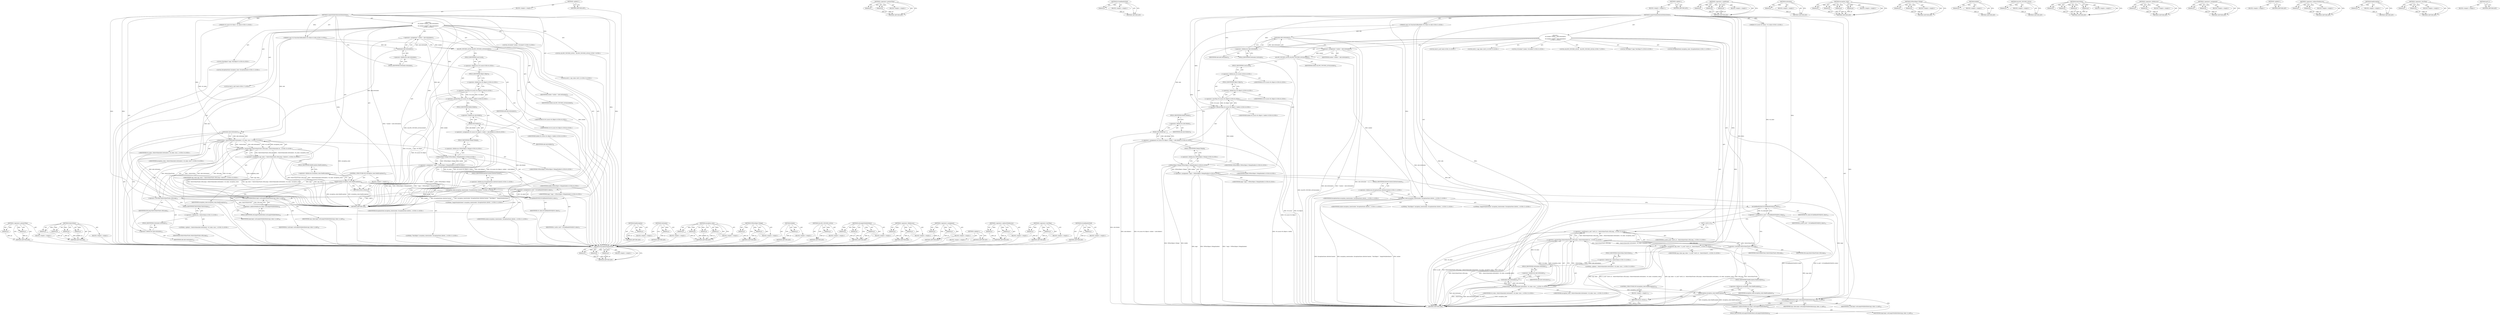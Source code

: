 digraph "int32_t" {
vulnerable_140 [label=<(METHOD,&lt;operator&gt;.greaterThan)>];
vulnerable_141 [label=<(PARAM,p1)>];
vulnerable_142 [label=<(PARAM,p2)>];
vulnerable_143 [label=<(BLOCK,&lt;empty&gt;,&lt;empty&gt;)>];
vulnerable_144 [label=<(METHOD_RETURN,ANY)>];
vulnerable_166 [label=<(METHOD,NativeValue)>];
vulnerable_167 [label=<(PARAM,p1)>];
vulnerable_168 [label=<(PARAM,p2)>];
vulnerable_169 [label=<(PARAM,p3)>];
vulnerable_170 [label=<(PARAM,p4)>];
vulnerable_171 [label=<(BLOCK,&lt;empty&gt;,&lt;empty&gt;)>];
vulnerable_172 [label=<(METHOD_RETURN,ANY)>];
vulnerable_6 [label=<(METHOD,&lt;global&gt;)<SUB>1</SUB>>];
vulnerable_7 [label=<(BLOCK,&lt;empty&gt;,&lt;empty&gt;)<SUB>1</SUB>>];
vulnerable_8 [label=<(METHOD,LongOrNullAttributeAttributeSetter)<SUB>1</SUB>>];
vulnerable_9 [label="<(PARAM,v8::Local&lt;v8::Value&gt; v8_value)<SUB>2</SUB>>"];
vulnerable_10 [label="<(PARAM,const v8::FunctionCallbackInfo&lt;v8::Value&gt;&amp; info)<SUB>2</SUB>>"];
vulnerable_11 [label="<(BLOCK,{
  v8::Isolate* isolate = info.GetIsolate();
 ...,{
  v8::Isolate* isolate = info.GetIsolate();
 ...)<SUB>2</SUB>>"];
vulnerable_12 [label="<(LOCAL,v8.Isolate* isolate: v8.Isolate*)<SUB>3</SUB>>"];
vulnerable_13 [label=<(&lt;operator&gt;.assignment,* isolate = info.GetIsolate())<SUB>3</SUB>>];
vulnerable_14 [label=<(IDENTIFIER,isolate,* isolate = info.GetIsolate())<SUB>3</SUB>>];
vulnerable_15 [label=<(GetIsolate,info.GetIsolate())<SUB>3</SUB>>];
vulnerable_16 [label=<(&lt;operator&gt;.fieldAccess,info.GetIsolate)<SUB>3</SUB>>];
vulnerable_17 [label=<(IDENTIFIER,info,info.GetIsolate())<SUB>3</SUB>>];
vulnerable_18 [label=<(FIELD_IDENTIFIER,GetIsolate,GetIsolate)<SUB>3</SUB>>];
vulnerable_19 [label=<(ALLOW_UNUSED_LOCAL,ALLOW_UNUSED_LOCAL(isolate))<SUB>4</SUB>>];
vulnerable_20 [label=<(IDENTIFIER,isolate,ALLOW_UNUSED_LOCAL(isolate))<SUB>4</SUB>>];
vulnerable_21 [label="<(&lt;operator&gt;.assignment,v8::Local&lt;v8::Object&gt; holder = info.Holder())<SUB>6</SUB>>"];
vulnerable_22 [label="<(&lt;operator&gt;.greaterThan,v8::Local&lt;v8::Object&gt; holder)<SUB>6</SUB>>"];
vulnerable_23 [label="<(&lt;operator&gt;.lessThan,v8::Local&lt;v8::Object)<SUB>6</SUB>>"];
vulnerable_24 [label="<(&lt;operator&gt;.fieldAccess,v8::Local)<SUB>6</SUB>>"];
vulnerable_25 [label="<(IDENTIFIER,v8,v8::Local&lt;v8::Object)<SUB>6</SUB>>"];
vulnerable_26 [label=<(FIELD_IDENTIFIER,Local,Local)<SUB>6</SUB>>];
vulnerable_27 [label="<(&lt;operator&gt;.fieldAccess,v8::Object)<SUB>6</SUB>>"];
vulnerable_28 [label="<(IDENTIFIER,v8,v8::Local&lt;v8::Object)<SUB>6</SUB>>"];
vulnerable_29 [label=<(FIELD_IDENTIFIER,Object,Object)<SUB>6</SUB>>];
vulnerable_30 [label="<(IDENTIFIER,holder,v8::Local&lt;v8::Object&gt; holder)<SUB>6</SUB>>"];
vulnerable_31 [label=<(Holder,info.Holder())<SUB>6</SUB>>];
vulnerable_32 [label=<(&lt;operator&gt;.fieldAccess,info.Holder)<SUB>6</SUB>>];
vulnerable_33 [label=<(IDENTIFIER,info,info.Holder())<SUB>6</SUB>>];
vulnerable_34 [label=<(FIELD_IDENTIFIER,Holder,Holder)<SUB>6</SUB>>];
vulnerable_35 [label="<(LOCAL,ALLOW_UNUSED_LOCAL : ALLOW_UNUSED_LOCAL)<SUB>7</SUB>>"];
vulnerable_36 [label="<(LOCAL,TestObject* impl: TestObject*)<SUB>9</SUB>>"];
vulnerable_37 [label="<(&lt;operator&gt;.assignment,* impl = V8TestObject::ToImpl(holder))<SUB>9</SUB>>"];
vulnerable_38 [label="<(IDENTIFIER,impl,* impl = V8TestObject::ToImpl(holder))<SUB>9</SUB>>"];
vulnerable_39 [label="<(V8TestObject.ToImpl,V8TestObject::ToImpl(holder))<SUB>9</SUB>>"];
vulnerable_40 [label="<(&lt;operator&gt;.fieldAccess,V8TestObject::ToImpl)<SUB>9</SUB>>"];
vulnerable_41 [label="<(IDENTIFIER,V8TestObject,V8TestObject::ToImpl(holder))<SUB>9</SUB>>"];
vulnerable_42 [label=<(FIELD_IDENTIFIER,ToImpl,ToImpl)<SUB>9</SUB>>];
vulnerable_43 [label="<(IDENTIFIER,holder,V8TestObject::ToImpl(holder))<SUB>9</SUB>>"];
vulnerable_44 [label="<(LOCAL,ExceptionState exception_state: ExceptionState)<SUB>11</SUB>>"];
vulnerable_45 [label="<(exception_state,exception_state(isolate, ExceptionState::kSette...)<SUB>11</SUB>>"];
vulnerable_46 [label="<(IDENTIFIER,isolate,exception_state(isolate, ExceptionState::kSette...)<SUB>11</SUB>>"];
vulnerable_47 [label="<(&lt;operator&gt;.fieldAccess,ExceptionState::kSetterContext)<SUB>11</SUB>>"];
vulnerable_48 [label="<(IDENTIFIER,ExceptionState,exception_state(isolate, ExceptionState::kSette...)<SUB>11</SUB>>"];
vulnerable_49 [label=<(FIELD_IDENTIFIER,kSetterContext,kSetterContext)<SUB>11</SUB>>];
vulnerable_50 [label="<(LITERAL,&quot;TestObject&quot;,exception_state(isolate, ExceptionState::kSette...)<SUB>11</SUB>>"];
vulnerable_51 [label="<(LITERAL,&quot;longOrNullAttribute&quot;,exception_state(isolate, ExceptionState::kSette...)<SUB>11</SUB>>"];
vulnerable_52 [label="<(LOCAL,int32_t cpp_value: int32_t)<SUB>13</SUB>>"];
vulnerable_53 [label="<(&lt;operator&gt;.assignment,cpp_value = NativeValueTraits&lt;IDLLong&gt;::NativeV...)<SUB>13</SUB>>"];
vulnerable_54 [label="<(IDENTIFIER,cpp_value,cpp_value = NativeValueTraits&lt;IDLLong&gt;::NativeV...)<SUB>13</SUB>>"];
vulnerable_55 [label="<(&lt;operator&gt;.greaterThan,NativeValueTraits&lt;IDLLong&gt;::NativeValue(info.Ge...)<SUB>13</SUB>>"];
vulnerable_56 [label=<(&lt;operator&gt;.lessThan,NativeValueTraits&lt;IDLLong)<SUB>13</SUB>>];
vulnerable_57 [label=<(IDENTIFIER,NativeValueTraits,NativeValueTraits&lt;IDLLong)<SUB>13</SUB>>];
vulnerable_58 [label=<(IDENTIFIER,IDLLong,NativeValueTraits&lt;IDLLong)<SUB>13</SUB>>];
vulnerable_59 [label="<(NativeValue,::NativeValue(info.GetIsolate(), v8_value, exce...)<SUB>13</SUB>>"];
vulnerable_60 [label="<(&lt;operator&gt;.fieldAccess,::NativeValue)<SUB>13</SUB>>"];
vulnerable_61 [label="<(LITERAL,&lt;global&gt;,::NativeValue(info.GetIsolate(), v8_value, exce...)<SUB>13</SUB>>"];
vulnerable_62 [label=<(FIELD_IDENTIFIER,NativeValue,NativeValue)<SUB>13</SUB>>];
vulnerable_63 [label=<(GetIsolate,info.GetIsolate())<SUB>13</SUB>>];
vulnerable_64 [label=<(&lt;operator&gt;.fieldAccess,info.GetIsolate)<SUB>13</SUB>>];
vulnerable_65 [label=<(IDENTIFIER,info,info.GetIsolate())<SUB>13</SUB>>];
vulnerable_66 [label=<(FIELD_IDENTIFIER,GetIsolate,GetIsolate)<SUB>13</SUB>>];
vulnerable_67 [label="<(IDENTIFIER,v8_value,::NativeValue(info.GetIsolate(), v8_value, exce...)<SUB>13</SUB>>"];
vulnerable_68 [label="<(IDENTIFIER,exception_state,::NativeValue(info.GetIsolate(), v8_value, exce...)<SUB>13</SUB>>"];
vulnerable_69 [label=<(CONTROL_STRUCTURE,IF,if (exception_state.HadException()))<SUB>14</SUB>>];
vulnerable_70 [label=<(HadException,exception_state.HadException())<SUB>14</SUB>>];
vulnerable_71 [label=<(&lt;operator&gt;.fieldAccess,exception_state.HadException)<SUB>14</SUB>>];
vulnerable_72 [label=<(IDENTIFIER,exception_state,exception_state.HadException())<SUB>14</SUB>>];
vulnerable_73 [label=<(FIELD_IDENTIFIER,HadException,HadException)<SUB>14</SUB>>];
vulnerable_74 [label=<(BLOCK,&lt;empty&gt;,&lt;empty&gt;)<SUB>15</SUB>>];
vulnerable_75 [label=<(RETURN,return;,return;)<SUB>15</SUB>>];
vulnerable_76 [label="<(LOCAL,bool is_null: bool)<SUB>17</SUB>>"];
vulnerable_77 [label=<(&lt;operator&gt;.assignment,is_null = IsUndefinedOrNull(v8_value))<SUB>17</SUB>>];
vulnerable_78 [label=<(IDENTIFIER,is_null,is_null = IsUndefinedOrNull(v8_value))<SUB>17</SUB>>];
vulnerable_79 [label=<(IsUndefinedOrNull,IsUndefinedOrNull(v8_value))<SUB>17</SUB>>];
vulnerable_80 [label=<(IDENTIFIER,v8_value,IsUndefinedOrNull(v8_value))<SUB>17</SUB>>];
vulnerable_81 [label=<(setLongOrNullAttribute,impl-&gt;setLongOrNullAttribute(cpp_value, is_null))<SUB>18</SUB>>];
vulnerable_82 [label=<(&lt;operator&gt;.indirectFieldAccess,impl-&gt;setLongOrNullAttribute)<SUB>18</SUB>>];
vulnerable_83 [label=<(IDENTIFIER,impl,impl-&gt;setLongOrNullAttribute(cpp_value, is_null))<SUB>18</SUB>>];
vulnerable_84 [label=<(FIELD_IDENTIFIER,setLongOrNullAttribute,setLongOrNullAttribute)<SUB>18</SUB>>];
vulnerable_85 [label=<(IDENTIFIER,cpp_value,impl-&gt;setLongOrNullAttribute(cpp_value, is_null))<SUB>18</SUB>>];
vulnerable_86 [label=<(IDENTIFIER,is_null,impl-&gt;setLongOrNullAttribute(cpp_value, is_null))<SUB>18</SUB>>];
vulnerable_87 [label=<(METHOD_RETURN,void)<SUB>1</SUB>>];
vulnerable_89 [label=<(METHOD_RETURN,ANY)<SUB>1</SUB>>];
vulnerable_173 [label=<(METHOD,HadException)>];
vulnerable_174 [label=<(PARAM,p1)>];
vulnerable_175 [label=<(BLOCK,&lt;empty&gt;,&lt;empty&gt;)>];
vulnerable_176 [label=<(METHOD_RETURN,ANY)>];
vulnerable_127 [label=<(METHOD,GetIsolate)>];
vulnerable_128 [label=<(PARAM,p1)>];
vulnerable_129 [label=<(BLOCK,&lt;empty&gt;,&lt;empty&gt;)>];
vulnerable_130 [label=<(METHOD_RETURN,ANY)>];
vulnerable_159 [label=<(METHOD,exception_state)>];
vulnerable_160 [label=<(PARAM,p1)>];
vulnerable_161 [label=<(PARAM,p2)>];
vulnerable_162 [label=<(PARAM,p3)>];
vulnerable_163 [label=<(PARAM,p4)>];
vulnerable_164 [label=<(BLOCK,&lt;empty&gt;,&lt;empty&gt;)>];
vulnerable_165 [label=<(METHOD_RETURN,ANY)>];
vulnerable_154 [label=<(METHOD,V8TestObject.ToImpl)>];
vulnerable_155 [label=<(PARAM,p1)>];
vulnerable_156 [label=<(PARAM,p2)>];
vulnerable_157 [label=<(BLOCK,&lt;empty&gt;,&lt;empty&gt;)>];
vulnerable_158 [label=<(METHOD_RETURN,ANY)>];
vulnerable_150 [label=<(METHOD,Holder)>];
vulnerable_151 [label=<(PARAM,p1)>];
vulnerable_152 [label=<(BLOCK,&lt;empty&gt;,&lt;empty&gt;)>];
vulnerable_153 [label=<(METHOD_RETURN,ANY)>];
vulnerable_136 [label=<(METHOD,ALLOW_UNUSED_LOCAL)>];
vulnerable_137 [label=<(PARAM,p1)>];
vulnerable_138 [label=<(BLOCK,&lt;empty&gt;,&lt;empty&gt;)>];
vulnerable_139 [label=<(METHOD_RETURN,ANY)>];
vulnerable_181 [label=<(METHOD,setLongOrNullAttribute)>];
vulnerable_182 [label=<(PARAM,p1)>];
vulnerable_183 [label=<(PARAM,p2)>];
vulnerable_184 [label=<(PARAM,p3)>];
vulnerable_185 [label=<(BLOCK,&lt;empty&gt;,&lt;empty&gt;)>];
vulnerable_186 [label=<(METHOD_RETURN,ANY)>];
vulnerable_131 [label=<(METHOD,&lt;operator&gt;.fieldAccess)>];
vulnerable_132 [label=<(PARAM,p1)>];
vulnerable_133 [label=<(PARAM,p2)>];
vulnerable_134 [label=<(BLOCK,&lt;empty&gt;,&lt;empty&gt;)>];
vulnerable_135 [label=<(METHOD_RETURN,ANY)>];
vulnerable_122 [label=<(METHOD,&lt;operator&gt;.assignment)>];
vulnerable_123 [label=<(PARAM,p1)>];
vulnerable_124 [label=<(PARAM,p2)>];
vulnerable_125 [label=<(BLOCK,&lt;empty&gt;,&lt;empty&gt;)>];
vulnerable_126 [label=<(METHOD_RETURN,ANY)>];
vulnerable_116 [label=<(METHOD,&lt;global&gt;)<SUB>1</SUB>>];
vulnerable_117 [label=<(BLOCK,&lt;empty&gt;,&lt;empty&gt;)>];
vulnerable_118 [label=<(METHOD_RETURN,ANY)>];
vulnerable_187 [label=<(METHOD,&lt;operator&gt;.indirectFieldAccess)>];
vulnerable_188 [label=<(PARAM,p1)>];
vulnerable_189 [label=<(PARAM,p2)>];
vulnerable_190 [label=<(BLOCK,&lt;empty&gt;,&lt;empty&gt;)>];
vulnerable_191 [label=<(METHOD_RETURN,ANY)>];
vulnerable_145 [label=<(METHOD,&lt;operator&gt;.lessThan)>];
vulnerable_146 [label=<(PARAM,p1)>];
vulnerable_147 [label=<(PARAM,p2)>];
vulnerable_148 [label=<(BLOCK,&lt;empty&gt;,&lt;empty&gt;)>];
vulnerable_149 [label=<(METHOD_RETURN,ANY)>];
vulnerable_177 [label=<(METHOD,IsUndefinedOrNull)>];
vulnerable_178 [label=<(PARAM,p1)>];
vulnerable_179 [label=<(BLOCK,&lt;empty&gt;,&lt;empty&gt;)>];
vulnerable_180 [label=<(METHOD_RETURN,ANY)>];
fixed_193 [label=<(METHOD,setLongOrNullAttribute)>];
fixed_194 [label=<(PARAM,p1)>];
fixed_195 [label=<(PARAM,p2)>];
fixed_196 [label=<(PARAM,p3)>];
fixed_197 [label=<(BLOCK,&lt;empty&gt;,&lt;empty&gt;)>];
fixed_198 [label=<(METHOD_RETURN,ANY)>];
fixed_143 [label=<(METHOD,&lt;operator&gt;.greaterThan)>];
fixed_144 [label=<(PARAM,p1)>];
fixed_145 [label=<(PARAM,p2)>];
fixed_146 [label=<(BLOCK,&lt;empty&gt;,&lt;empty&gt;)>];
fixed_147 [label=<(METHOD_RETURN,ANY)>];
fixed_169 [label=<(METHOD,IsUndefinedOrNull)>];
fixed_170 [label=<(PARAM,p1)>];
fixed_171 [label=<(BLOCK,&lt;empty&gt;,&lt;empty&gt;)>];
fixed_172 [label=<(METHOD_RETURN,ANY)>];
fixed_6 [label=<(METHOD,&lt;global&gt;)<SUB>1</SUB>>];
fixed_7 [label=<(BLOCK,&lt;empty&gt;,&lt;empty&gt;)<SUB>1</SUB>>];
fixed_8 [label=<(METHOD,LongOrNullAttributeAttributeSetter)<SUB>1</SUB>>];
fixed_9 [label="<(PARAM,v8::Local&lt;v8::Value&gt; v8_value)<SUB>2</SUB>>"];
fixed_10 [label="<(PARAM,const v8::FunctionCallbackInfo&lt;v8::Value&gt;&amp; info)<SUB>2</SUB>>"];
fixed_11 [label="<(BLOCK,{
  v8::Isolate* isolate = info.GetIsolate();
 ...,{
  v8::Isolate* isolate = info.GetIsolate();
 ...)<SUB>2</SUB>>"];
fixed_12 [label="<(LOCAL,v8.Isolate* isolate: v8.Isolate*)<SUB>3</SUB>>"];
fixed_13 [label=<(&lt;operator&gt;.assignment,* isolate = info.GetIsolate())<SUB>3</SUB>>];
fixed_14 [label=<(IDENTIFIER,isolate,* isolate = info.GetIsolate())<SUB>3</SUB>>];
fixed_15 [label=<(GetIsolate,info.GetIsolate())<SUB>3</SUB>>];
fixed_16 [label=<(&lt;operator&gt;.fieldAccess,info.GetIsolate)<SUB>3</SUB>>];
fixed_17 [label=<(IDENTIFIER,info,info.GetIsolate())<SUB>3</SUB>>];
fixed_18 [label=<(FIELD_IDENTIFIER,GetIsolate,GetIsolate)<SUB>3</SUB>>];
fixed_19 [label=<(ALLOW_UNUSED_LOCAL,ALLOW_UNUSED_LOCAL(isolate))<SUB>4</SUB>>];
fixed_20 [label=<(IDENTIFIER,isolate,ALLOW_UNUSED_LOCAL(isolate))<SUB>4</SUB>>];
fixed_21 [label="<(&lt;operator&gt;.assignment,v8::Local&lt;v8::Object&gt; holder = info.Holder())<SUB>6</SUB>>"];
fixed_22 [label="<(&lt;operator&gt;.greaterThan,v8::Local&lt;v8::Object&gt; holder)<SUB>6</SUB>>"];
fixed_23 [label="<(&lt;operator&gt;.lessThan,v8::Local&lt;v8::Object)<SUB>6</SUB>>"];
fixed_24 [label="<(&lt;operator&gt;.fieldAccess,v8::Local)<SUB>6</SUB>>"];
fixed_25 [label="<(IDENTIFIER,v8,v8::Local&lt;v8::Object)<SUB>6</SUB>>"];
fixed_26 [label=<(FIELD_IDENTIFIER,Local,Local)<SUB>6</SUB>>];
fixed_27 [label="<(&lt;operator&gt;.fieldAccess,v8::Object)<SUB>6</SUB>>"];
fixed_28 [label="<(IDENTIFIER,v8,v8::Local&lt;v8::Object)<SUB>6</SUB>>"];
fixed_29 [label=<(FIELD_IDENTIFIER,Object,Object)<SUB>6</SUB>>];
fixed_30 [label="<(IDENTIFIER,holder,v8::Local&lt;v8::Object&gt; holder)<SUB>6</SUB>>"];
fixed_31 [label=<(Holder,info.Holder())<SUB>6</SUB>>];
fixed_32 [label=<(&lt;operator&gt;.fieldAccess,info.Holder)<SUB>6</SUB>>];
fixed_33 [label=<(IDENTIFIER,info,info.Holder())<SUB>6</SUB>>];
fixed_34 [label=<(FIELD_IDENTIFIER,Holder,Holder)<SUB>6</SUB>>];
fixed_35 [label="<(LOCAL,ALLOW_UNUSED_LOCAL : ALLOW_UNUSED_LOCAL)<SUB>7</SUB>>"];
fixed_36 [label="<(LOCAL,TestObject* impl: TestObject*)<SUB>9</SUB>>"];
fixed_37 [label="<(&lt;operator&gt;.assignment,* impl = V8TestObject::ToImpl(holder))<SUB>9</SUB>>"];
fixed_38 [label="<(IDENTIFIER,impl,* impl = V8TestObject::ToImpl(holder))<SUB>9</SUB>>"];
fixed_39 [label="<(V8TestObject.ToImpl,V8TestObject::ToImpl(holder))<SUB>9</SUB>>"];
fixed_40 [label="<(&lt;operator&gt;.fieldAccess,V8TestObject::ToImpl)<SUB>9</SUB>>"];
fixed_41 [label="<(IDENTIFIER,V8TestObject,V8TestObject::ToImpl(holder))<SUB>9</SUB>>"];
fixed_42 [label=<(FIELD_IDENTIFIER,ToImpl,ToImpl)<SUB>9</SUB>>];
fixed_43 [label="<(IDENTIFIER,holder,V8TestObject::ToImpl(holder))<SUB>9</SUB>>"];
fixed_44 [label="<(LOCAL,ExceptionState exception_state: ExceptionState)<SUB>11</SUB>>"];
fixed_45 [label="<(exception_state,exception_state(isolate, ExceptionState::kSette...)<SUB>11</SUB>>"];
fixed_46 [label="<(IDENTIFIER,isolate,exception_state(isolate, ExceptionState::kSette...)<SUB>11</SUB>>"];
fixed_47 [label="<(&lt;operator&gt;.fieldAccess,ExceptionState::kSetterContext)<SUB>11</SUB>>"];
fixed_48 [label="<(IDENTIFIER,ExceptionState,exception_state(isolate, ExceptionState::kSette...)<SUB>11</SUB>>"];
fixed_49 [label=<(FIELD_IDENTIFIER,kSetterContext,kSetterContext)<SUB>11</SUB>>];
fixed_50 [label="<(LITERAL,&quot;TestObject&quot;,exception_state(isolate, ExceptionState::kSette...)<SUB>11</SUB>>"];
fixed_51 [label="<(LITERAL,&quot;longOrNullAttribute&quot;,exception_state(isolate, ExceptionState::kSette...)<SUB>11</SUB>>"];
fixed_52 [label="<(LOCAL,bool is_null: bool)<SUB>13</SUB>>"];
fixed_53 [label=<(&lt;operator&gt;.assignment,is_null = IsUndefinedOrNull(v8_value))<SUB>13</SUB>>];
fixed_54 [label=<(IDENTIFIER,is_null,is_null = IsUndefinedOrNull(v8_value))<SUB>13</SUB>>];
fixed_55 [label=<(IsUndefinedOrNull,IsUndefinedOrNull(v8_value))<SUB>13</SUB>>];
fixed_56 [label=<(IDENTIFIER,v8_value,IsUndefinedOrNull(v8_value))<SUB>13</SUB>>];
fixed_57 [label="<(LOCAL,int32_t cpp_value: int32_t)<SUB>15</SUB>>"];
fixed_58 [label="<(&lt;operator&gt;.assignment,cpp_value = is_null ? int32_t() : NativeValueTr...)<SUB>15</SUB>>"];
fixed_59 [label="<(IDENTIFIER,cpp_value,cpp_value = is_null ? int32_t() : NativeValueTr...)<SUB>15</SUB>>"];
fixed_60 [label="<(&lt;operator&gt;.conditional,is_null ? int32_t() : NativeValueTraits&lt;IDLLong...)<SUB>15</SUB>>"];
fixed_61 [label="<(IDENTIFIER,is_null,is_null ? int32_t() : NativeValueTraits&lt;IDLLong...)<SUB>15</SUB>>"];
fixed_62 [label=<(int32_t,int32_t())<SUB>15</SUB>>];
fixed_63 [label="<(&lt;operator&gt;.greaterThan,NativeValueTraits&lt;IDLLong&gt;::NativeValue(info.Ge...)<SUB>15</SUB>>"];
fixed_64 [label=<(&lt;operator&gt;.lessThan,NativeValueTraits&lt;IDLLong)<SUB>15</SUB>>];
fixed_65 [label=<(IDENTIFIER,NativeValueTraits,NativeValueTraits&lt;IDLLong)<SUB>15</SUB>>];
fixed_66 [label=<(IDENTIFIER,IDLLong,NativeValueTraits&lt;IDLLong)<SUB>15</SUB>>];
fixed_67 [label="<(NativeValue,::NativeValue(info.GetIsolate(), v8_value, exce...)<SUB>15</SUB>>"];
fixed_68 [label="<(&lt;operator&gt;.fieldAccess,::NativeValue)<SUB>15</SUB>>"];
fixed_69 [label="<(LITERAL,&lt;global&gt;,::NativeValue(info.GetIsolate(), v8_value, exce...)<SUB>15</SUB>>"];
fixed_70 [label=<(FIELD_IDENTIFIER,NativeValue,NativeValue)<SUB>15</SUB>>];
fixed_71 [label=<(GetIsolate,info.GetIsolate())<SUB>15</SUB>>];
fixed_72 [label=<(&lt;operator&gt;.fieldAccess,info.GetIsolate)<SUB>15</SUB>>];
fixed_73 [label=<(IDENTIFIER,info,info.GetIsolate())<SUB>15</SUB>>];
fixed_74 [label=<(FIELD_IDENTIFIER,GetIsolate,GetIsolate)<SUB>15</SUB>>];
fixed_75 [label="<(IDENTIFIER,v8_value,::NativeValue(info.GetIsolate(), v8_value, exce...)<SUB>15</SUB>>"];
fixed_76 [label="<(IDENTIFIER,exception_state,::NativeValue(info.GetIsolate(), v8_value, exce...)<SUB>15</SUB>>"];
fixed_77 [label=<(CONTROL_STRUCTURE,IF,if (exception_state.HadException()))<SUB>16</SUB>>];
fixed_78 [label=<(HadException,exception_state.HadException())<SUB>16</SUB>>];
fixed_79 [label=<(&lt;operator&gt;.fieldAccess,exception_state.HadException)<SUB>16</SUB>>];
fixed_80 [label=<(IDENTIFIER,exception_state,exception_state.HadException())<SUB>16</SUB>>];
fixed_81 [label=<(FIELD_IDENTIFIER,HadException,HadException)<SUB>16</SUB>>];
fixed_82 [label=<(BLOCK,&lt;empty&gt;,&lt;empty&gt;)<SUB>17</SUB>>];
fixed_83 [label=<(RETURN,return;,return;)<SUB>17</SUB>>];
fixed_84 [label=<(setLongOrNullAttribute,impl-&gt;setLongOrNullAttribute(cpp_value, is_null))<SUB>19</SUB>>];
fixed_85 [label=<(&lt;operator&gt;.indirectFieldAccess,impl-&gt;setLongOrNullAttribute)<SUB>19</SUB>>];
fixed_86 [label=<(IDENTIFIER,impl,impl-&gt;setLongOrNullAttribute(cpp_value, is_null))<SUB>19</SUB>>];
fixed_87 [label=<(FIELD_IDENTIFIER,setLongOrNullAttribute,setLongOrNullAttribute)<SUB>19</SUB>>];
fixed_88 [label=<(IDENTIFIER,cpp_value,impl-&gt;setLongOrNullAttribute(cpp_value, is_null))<SUB>19</SUB>>];
fixed_89 [label=<(IDENTIFIER,is_null,impl-&gt;setLongOrNullAttribute(cpp_value, is_null))<SUB>19</SUB>>];
fixed_90 [label=<(METHOD_RETURN,void)<SUB>1</SUB>>];
fixed_92 [label=<(METHOD_RETURN,ANY)<SUB>1</SUB>>];
fixed_173 [label=<(METHOD,&lt;operator&gt;.conditional)>];
fixed_174 [label=<(PARAM,p1)>];
fixed_175 [label=<(PARAM,p2)>];
fixed_176 [label=<(PARAM,p3)>];
fixed_177 [label=<(BLOCK,&lt;empty&gt;,&lt;empty&gt;)>];
fixed_178 [label=<(METHOD_RETURN,ANY)>];
fixed_130 [label=<(METHOD,GetIsolate)>];
fixed_131 [label=<(PARAM,p1)>];
fixed_132 [label=<(BLOCK,&lt;empty&gt;,&lt;empty&gt;)>];
fixed_133 [label=<(METHOD_RETURN,ANY)>];
fixed_162 [label=<(METHOD,exception_state)>];
fixed_163 [label=<(PARAM,p1)>];
fixed_164 [label=<(PARAM,p2)>];
fixed_165 [label=<(PARAM,p3)>];
fixed_166 [label=<(PARAM,p4)>];
fixed_167 [label=<(BLOCK,&lt;empty&gt;,&lt;empty&gt;)>];
fixed_168 [label=<(METHOD_RETURN,ANY)>];
fixed_157 [label=<(METHOD,V8TestObject.ToImpl)>];
fixed_158 [label=<(PARAM,p1)>];
fixed_159 [label=<(PARAM,p2)>];
fixed_160 [label=<(BLOCK,&lt;empty&gt;,&lt;empty&gt;)>];
fixed_161 [label=<(METHOD_RETURN,ANY)>];
fixed_153 [label=<(METHOD,Holder)>];
fixed_154 [label=<(PARAM,p1)>];
fixed_155 [label=<(BLOCK,&lt;empty&gt;,&lt;empty&gt;)>];
fixed_156 [label=<(METHOD_RETURN,ANY)>];
fixed_139 [label=<(METHOD,ALLOW_UNUSED_LOCAL)>];
fixed_140 [label=<(PARAM,p1)>];
fixed_141 [label=<(BLOCK,&lt;empty&gt;,&lt;empty&gt;)>];
fixed_142 [label=<(METHOD_RETURN,ANY)>];
fixed_182 [label=<(METHOD,NativeValue)>];
fixed_183 [label=<(PARAM,p1)>];
fixed_184 [label=<(PARAM,p2)>];
fixed_185 [label=<(PARAM,p3)>];
fixed_186 [label=<(PARAM,p4)>];
fixed_187 [label=<(BLOCK,&lt;empty&gt;,&lt;empty&gt;)>];
fixed_188 [label=<(METHOD_RETURN,ANY)>];
fixed_134 [label=<(METHOD,&lt;operator&gt;.fieldAccess)>];
fixed_135 [label=<(PARAM,p1)>];
fixed_136 [label=<(PARAM,p2)>];
fixed_137 [label=<(BLOCK,&lt;empty&gt;,&lt;empty&gt;)>];
fixed_138 [label=<(METHOD_RETURN,ANY)>];
fixed_125 [label=<(METHOD,&lt;operator&gt;.assignment)>];
fixed_126 [label=<(PARAM,p1)>];
fixed_127 [label=<(PARAM,p2)>];
fixed_128 [label=<(BLOCK,&lt;empty&gt;,&lt;empty&gt;)>];
fixed_129 [label=<(METHOD_RETURN,ANY)>];
fixed_119 [label=<(METHOD,&lt;global&gt;)<SUB>1</SUB>>];
fixed_120 [label=<(BLOCK,&lt;empty&gt;,&lt;empty&gt;)>];
fixed_121 [label=<(METHOD_RETURN,ANY)>];
fixed_199 [label=<(METHOD,&lt;operator&gt;.indirectFieldAccess)>];
fixed_200 [label=<(PARAM,p1)>];
fixed_201 [label=<(PARAM,p2)>];
fixed_202 [label=<(BLOCK,&lt;empty&gt;,&lt;empty&gt;)>];
fixed_203 [label=<(METHOD_RETURN,ANY)>];
fixed_189 [label=<(METHOD,HadException)>];
fixed_190 [label=<(PARAM,p1)>];
fixed_191 [label=<(BLOCK,&lt;empty&gt;,&lt;empty&gt;)>];
fixed_192 [label=<(METHOD_RETURN,ANY)>];
fixed_148 [label=<(METHOD,&lt;operator&gt;.lessThan)>];
fixed_149 [label=<(PARAM,p1)>];
fixed_150 [label=<(PARAM,p2)>];
fixed_151 [label=<(BLOCK,&lt;empty&gt;,&lt;empty&gt;)>];
fixed_152 [label=<(METHOD_RETURN,ANY)>];
fixed_179 [label=<(METHOD,int32_t)>];
fixed_180 [label=<(BLOCK,&lt;empty&gt;,&lt;empty&gt;)>];
fixed_181 [label=<(METHOD_RETURN,ANY)>];
vulnerable_140 -> vulnerable_141  [key=0, label="AST: "];
vulnerable_140 -> vulnerable_141  [key=1, label="DDG: "];
vulnerable_140 -> vulnerable_143  [key=0, label="AST: "];
vulnerable_140 -> vulnerable_142  [key=0, label="AST: "];
vulnerable_140 -> vulnerable_142  [key=1, label="DDG: "];
vulnerable_140 -> vulnerable_144  [key=0, label="AST: "];
vulnerable_140 -> vulnerable_144  [key=1, label="CFG: "];
vulnerable_141 -> vulnerable_144  [key=0, label="DDG: p1"];
vulnerable_142 -> vulnerable_144  [key=0, label="DDG: p2"];
vulnerable_143 -> fixed_193  [key=0];
vulnerable_144 -> fixed_193  [key=0];
vulnerable_166 -> vulnerable_167  [key=0, label="AST: "];
vulnerable_166 -> vulnerable_167  [key=1, label="DDG: "];
vulnerable_166 -> vulnerable_171  [key=0, label="AST: "];
vulnerable_166 -> vulnerable_168  [key=0, label="AST: "];
vulnerable_166 -> vulnerable_168  [key=1, label="DDG: "];
vulnerable_166 -> vulnerable_172  [key=0, label="AST: "];
vulnerable_166 -> vulnerable_172  [key=1, label="CFG: "];
vulnerable_166 -> vulnerable_169  [key=0, label="AST: "];
vulnerable_166 -> vulnerable_169  [key=1, label="DDG: "];
vulnerable_166 -> vulnerable_170  [key=0, label="AST: "];
vulnerable_166 -> vulnerable_170  [key=1, label="DDG: "];
vulnerable_167 -> vulnerable_172  [key=0, label="DDG: p1"];
vulnerable_168 -> vulnerable_172  [key=0, label="DDG: p2"];
vulnerable_169 -> vulnerable_172  [key=0, label="DDG: p3"];
vulnerable_170 -> vulnerable_172  [key=0, label="DDG: p4"];
vulnerable_171 -> fixed_193  [key=0];
vulnerable_172 -> fixed_193  [key=0];
vulnerable_6 -> vulnerable_7  [key=0, label="AST: "];
vulnerable_6 -> vulnerable_89  [key=0, label="AST: "];
vulnerable_6 -> vulnerable_89  [key=1, label="CFG: "];
vulnerable_7 -> vulnerable_8  [key=0, label="AST: "];
vulnerable_8 -> vulnerable_9  [key=0, label="AST: "];
vulnerable_8 -> vulnerable_9  [key=1, label="DDG: "];
vulnerable_8 -> vulnerable_10  [key=0, label="AST: "];
vulnerable_8 -> vulnerable_10  [key=1, label="DDG: "];
vulnerable_8 -> vulnerable_11  [key=0, label="AST: "];
vulnerable_8 -> vulnerable_87  [key=0, label="AST: "];
vulnerable_8 -> vulnerable_18  [key=0, label="CFG: "];
vulnerable_8 -> vulnerable_19  [key=0, label="DDG: "];
vulnerable_8 -> vulnerable_45  [key=0, label="DDG: "];
vulnerable_8 -> vulnerable_81  [key=0, label="DDG: "];
vulnerable_8 -> vulnerable_22  [key=0, label="DDG: "];
vulnerable_8 -> vulnerable_39  [key=0, label="DDG: "];
vulnerable_8 -> vulnerable_75  [key=0, label="DDG: "];
vulnerable_8 -> vulnerable_79  [key=0, label="DDG: "];
vulnerable_8 -> vulnerable_56  [key=0, label="DDG: "];
vulnerable_8 -> vulnerable_59  [key=0, label="DDG: "];
vulnerable_9 -> vulnerable_59  [key=0, label="DDG: v8_value"];
vulnerable_10 -> vulnerable_87  [key=0, label="DDG: info"];
vulnerable_10 -> vulnerable_15  [key=0, label="DDG: info"];
vulnerable_10 -> vulnerable_31  [key=0, label="DDG: info"];
vulnerable_10 -> vulnerable_63  [key=0, label="DDG: info"];
vulnerable_11 -> vulnerable_12  [key=0, label="AST: "];
vulnerable_11 -> vulnerable_13  [key=0, label="AST: "];
vulnerable_11 -> vulnerable_19  [key=0, label="AST: "];
vulnerable_11 -> vulnerable_21  [key=0, label="AST: "];
vulnerable_11 -> vulnerable_35  [key=0, label="AST: "];
vulnerable_11 -> vulnerable_36  [key=0, label="AST: "];
vulnerable_11 -> vulnerable_37  [key=0, label="AST: "];
vulnerable_11 -> vulnerable_44  [key=0, label="AST: "];
vulnerable_11 -> vulnerable_45  [key=0, label="AST: "];
vulnerable_11 -> vulnerable_52  [key=0, label="AST: "];
vulnerable_11 -> vulnerable_53  [key=0, label="AST: "];
vulnerable_11 -> vulnerable_69  [key=0, label="AST: "];
vulnerable_11 -> vulnerable_76  [key=0, label="AST: "];
vulnerable_11 -> vulnerable_77  [key=0, label="AST: "];
vulnerable_11 -> vulnerable_81  [key=0, label="AST: "];
vulnerable_12 -> fixed_193  [key=0];
vulnerable_13 -> vulnerable_14  [key=0, label="AST: "];
vulnerable_13 -> vulnerable_15  [key=0, label="AST: "];
vulnerable_13 -> vulnerable_19  [key=0, label="CFG: "];
vulnerable_13 -> vulnerable_19  [key=1, label="DDG: isolate"];
vulnerable_13 -> vulnerable_87  [key=0, label="DDG: * isolate = info.GetIsolate()"];
vulnerable_14 -> fixed_193  [key=0];
vulnerable_15 -> vulnerable_16  [key=0, label="AST: "];
vulnerable_15 -> vulnerable_13  [key=0, label="CFG: "];
vulnerable_15 -> vulnerable_13  [key=1, label="DDG: info.GetIsolate"];
vulnerable_15 -> vulnerable_63  [key=0, label="DDG: info.GetIsolate"];
vulnerable_16 -> vulnerable_17  [key=0, label="AST: "];
vulnerable_16 -> vulnerable_18  [key=0, label="AST: "];
vulnerable_16 -> vulnerable_15  [key=0, label="CFG: "];
vulnerable_17 -> fixed_193  [key=0];
vulnerable_18 -> vulnerable_16  [key=0, label="CFG: "];
vulnerable_19 -> vulnerable_20  [key=0, label="AST: "];
vulnerable_19 -> vulnerable_26  [key=0, label="CFG: "];
vulnerable_19 -> vulnerable_87  [key=0, label="DDG: ALLOW_UNUSED_LOCAL(isolate)"];
vulnerable_19 -> vulnerable_45  [key=0, label="DDG: isolate"];
vulnerable_20 -> fixed_193  [key=0];
vulnerable_21 -> vulnerable_22  [key=0, label="AST: "];
vulnerable_21 -> vulnerable_31  [key=0, label="AST: "];
vulnerable_21 -> vulnerable_42  [key=0, label="CFG: "];
vulnerable_21 -> vulnerable_87  [key=0, label="DDG: v8::Local&lt;v8::Object&gt; holder"];
vulnerable_21 -> vulnerable_87  [key=1, label="DDG: info.Holder()"];
vulnerable_21 -> vulnerable_87  [key=2, label="DDG: v8::Local&lt;v8::Object&gt; holder = info.Holder()"];
vulnerable_22 -> vulnerable_23  [key=0, label="AST: "];
vulnerable_22 -> vulnerable_30  [key=0, label="AST: "];
vulnerable_22 -> vulnerable_34  [key=0, label="CFG: "];
vulnerable_22 -> vulnerable_87  [key=0, label="DDG: v8::Local&lt;v8::Object"];
vulnerable_22 -> vulnerable_39  [key=0, label="DDG: holder"];
vulnerable_23 -> vulnerable_24  [key=0, label="AST: "];
vulnerable_23 -> vulnerable_27  [key=0, label="AST: "];
vulnerable_23 -> vulnerable_22  [key=0, label="CFG: "];
vulnerable_23 -> vulnerable_22  [key=1, label="DDG: v8::Local"];
vulnerable_23 -> vulnerable_22  [key=2, label="DDG: v8::Object"];
vulnerable_23 -> vulnerable_87  [key=0, label="DDG: v8::Local"];
vulnerable_23 -> vulnerable_87  [key=1, label="DDG: v8::Object"];
vulnerable_24 -> vulnerable_25  [key=0, label="AST: "];
vulnerable_24 -> vulnerable_26  [key=0, label="AST: "];
vulnerable_24 -> vulnerable_29  [key=0, label="CFG: "];
vulnerable_25 -> fixed_193  [key=0];
vulnerable_26 -> vulnerable_24  [key=0, label="CFG: "];
vulnerable_27 -> vulnerable_28  [key=0, label="AST: "];
vulnerable_27 -> vulnerable_29  [key=0, label="AST: "];
vulnerable_27 -> vulnerable_23  [key=0, label="CFG: "];
vulnerable_28 -> fixed_193  [key=0];
vulnerable_29 -> vulnerable_27  [key=0, label="CFG: "];
vulnerable_30 -> fixed_193  [key=0];
vulnerable_31 -> vulnerable_32  [key=0, label="AST: "];
vulnerable_31 -> vulnerable_21  [key=0, label="CFG: "];
vulnerable_31 -> vulnerable_21  [key=1, label="DDG: info.Holder"];
vulnerable_31 -> vulnerable_87  [key=0, label="DDG: info.Holder"];
vulnerable_32 -> vulnerable_33  [key=0, label="AST: "];
vulnerable_32 -> vulnerable_34  [key=0, label="AST: "];
vulnerable_32 -> vulnerable_31  [key=0, label="CFG: "];
vulnerable_33 -> fixed_193  [key=0];
vulnerable_34 -> vulnerable_32  [key=0, label="CFG: "];
vulnerable_35 -> fixed_193  [key=0];
vulnerable_36 -> fixed_193  [key=0];
vulnerable_37 -> vulnerable_38  [key=0, label="AST: "];
vulnerable_37 -> vulnerable_39  [key=0, label="AST: "];
vulnerable_37 -> vulnerable_49  [key=0, label="CFG: "];
vulnerable_37 -> vulnerable_87  [key=0, label="DDG: impl"];
vulnerable_37 -> vulnerable_87  [key=1, label="DDG: V8TestObject::ToImpl(holder)"];
vulnerable_37 -> vulnerable_87  [key=2, label="DDG: * impl = V8TestObject::ToImpl(holder)"];
vulnerable_37 -> vulnerable_81  [key=0, label="DDG: impl"];
vulnerable_38 -> fixed_193  [key=0];
vulnerable_39 -> vulnerable_40  [key=0, label="AST: "];
vulnerable_39 -> vulnerable_43  [key=0, label="AST: "];
vulnerable_39 -> vulnerable_37  [key=0, label="CFG: "];
vulnerable_39 -> vulnerable_37  [key=1, label="DDG: V8TestObject::ToImpl"];
vulnerable_39 -> vulnerable_37  [key=2, label="DDG: holder"];
vulnerable_39 -> vulnerable_87  [key=0, label="DDG: V8TestObject::ToImpl"];
vulnerable_39 -> vulnerable_87  [key=1, label="DDG: holder"];
vulnerable_40 -> vulnerable_41  [key=0, label="AST: "];
vulnerable_40 -> vulnerable_42  [key=0, label="AST: "];
vulnerable_40 -> vulnerable_39  [key=0, label="CFG: "];
vulnerable_41 -> fixed_193  [key=0];
vulnerable_42 -> vulnerable_40  [key=0, label="CFG: "];
vulnerable_43 -> fixed_193  [key=0];
vulnerable_44 -> fixed_193  [key=0];
vulnerable_45 -> vulnerable_46  [key=0, label="AST: "];
vulnerable_45 -> vulnerable_47  [key=0, label="AST: "];
vulnerable_45 -> vulnerable_50  [key=0, label="AST: "];
vulnerable_45 -> vulnerable_51  [key=0, label="AST: "];
vulnerable_45 -> vulnerable_56  [key=0, label="CFG: "];
vulnerable_45 -> vulnerable_87  [key=0, label="DDG: isolate"];
vulnerable_45 -> vulnerable_87  [key=1, label="DDG: ExceptionState::kSetterContext"];
vulnerable_45 -> vulnerable_87  [key=2, label="DDG: exception_state(isolate, ExceptionState::kSetterContext, &quot;TestObject&quot;, &quot;longOrNullAttribute&quot;)"];
vulnerable_46 -> fixed_193  [key=0];
vulnerable_47 -> vulnerable_48  [key=0, label="AST: "];
vulnerable_47 -> vulnerable_49  [key=0, label="AST: "];
vulnerable_47 -> vulnerable_45  [key=0, label="CFG: "];
vulnerable_48 -> fixed_193  [key=0];
vulnerable_49 -> vulnerable_47  [key=0, label="CFG: "];
vulnerable_50 -> fixed_193  [key=0];
vulnerable_51 -> fixed_193  [key=0];
vulnerable_52 -> fixed_193  [key=0];
vulnerable_53 -> vulnerable_54  [key=0, label="AST: "];
vulnerable_53 -> vulnerable_55  [key=0, label="AST: "];
vulnerable_53 -> vulnerable_73  [key=0, label="CFG: "];
vulnerable_53 -> vulnerable_87  [key=0, label="DDG: cpp_value"];
vulnerable_53 -> vulnerable_87  [key=1, label="DDG: NativeValueTraits&lt;IDLLong&gt;::NativeValue(info.GetIsolate(), v8_value, exception_state)"];
vulnerable_53 -> vulnerable_87  [key=2, label="DDG: cpp_value = NativeValueTraits&lt;IDLLong&gt;::NativeValue(info.GetIsolate(), v8_value, exception_state)"];
vulnerable_53 -> vulnerable_81  [key=0, label="DDG: cpp_value"];
vulnerable_54 -> fixed_193  [key=0];
vulnerable_55 -> vulnerable_56  [key=0, label="AST: "];
vulnerable_55 -> vulnerable_59  [key=0, label="AST: "];
vulnerable_55 -> vulnerable_53  [key=0, label="CFG: "];
vulnerable_55 -> vulnerable_53  [key=1, label="DDG: NativeValueTraits&lt;IDLLong"];
vulnerable_55 -> vulnerable_53  [key=2, label="DDG: ::NativeValue(info.GetIsolate(), v8_value, exception_state)"];
vulnerable_55 -> vulnerable_87  [key=0, label="DDG: NativeValueTraits&lt;IDLLong"];
vulnerable_55 -> vulnerable_87  [key=1, label="DDG: ::NativeValue(info.GetIsolate(), v8_value, exception_state)"];
vulnerable_56 -> vulnerable_57  [key=0, label="AST: "];
vulnerable_56 -> vulnerable_58  [key=0, label="AST: "];
vulnerable_56 -> vulnerable_62  [key=0, label="CFG: "];
vulnerable_56 -> vulnerable_87  [key=0, label="DDG: IDLLong"];
vulnerable_56 -> vulnerable_87  [key=1, label="DDG: NativeValueTraits"];
vulnerable_56 -> vulnerable_55  [key=0, label="DDG: NativeValueTraits"];
vulnerable_56 -> vulnerable_55  [key=1, label="DDG: IDLLong"];
vulnerable_57 -> fixed_193  [key=0];
vulnerable_58 -> fixed_193  [key=0];
vulnerable_59 -> vulnerable_60  [key=0, label="AST: "];
vulnerable_59 -> vulnerable_63  [key=0, label="AST: "];
vulnerable_59 -> vulnerable_67  [key=0, label="AST: "];
vulnerable_59 -> vulnerable_68  [key=0, label="AST: "];
vulnerable_59 -> vulnerable_55  [key=0, label="CFG: "];
vulnerable_59 -> vulnerable_55  [key=1, label="DDG: ::NativeValue"];
vulnerable_59 -> vulnerable_55  [key=2, label="DDG: info.GetIsolate()"];
vulnerable_59 -> vulnerable_55  [key=3, label="DDG: v8_value"];
vulnerable_59 -> vulnerable_55  [key=4, label="DDG: exception_state"];
vulnerable_59 -> vulnerable_87  [key=0, label="DDG: ::NativeValue"];
vulnerable_59 -> vulnerable_87  [key=1, label="DDG: info.GetIsolate()"];
vulnerable_59 -> vulnerable_87  [key=2, label="DDG: v8_value"];
vulnerable_59 -> vulnerable_87  [key=3, label="DDG: exception_state"];
vulnerable_59 -> vulnerable_70  [key=0, label="DDG: exception_state"];
vulnerable_59 -> vulnerable_79  [key=0, label="DDG: v8_value"];
vulnerable_60 -> vulnerable_61  [key=0, label="AST: "];
vulnerable_60 -> vulnerable_62  [key=0, label="AST: "];
vulnerable_60 -> vulnerable_66  [key=0, label="CFG: "];
vulnerable_61 -> fixed_193  [key=0];
vulnerable_62 -> vulnerable_60  [key=0, label="CFG: "];
vulnerable_63 -> vulnerable_64  [key=0, label="AST: "];
vulnerable_63 -> vulnerable_59  [key=0, label="CFG: "];
vulnerable_63 -> vulnerable_59  [key=1, label="DDG: info.GetIsolate"];
vulnerable_63 -> vulnerable_87  [key=0, label="DDG: info.GetIsolate"];
vulnerable_64 -> vulnerable_65  [key=0, label="AST: "];
vulnerable_64 -> vulnerable_66  [key=0, label="AST: "];
vulnerable_64 -> vulnerable_63  [key=0, label="CFG: "];
vulnerable_65 -> fixed_193  [key=0];
vulnerable_66 -> vulnerable_64  [key=0, label="CFG: "];
vulnerable_67 -> fixed_193  [key=0];
vulnerable_68 -> fixed_193  [key=0];
vulnerable_69 -> vulnerable_70  [key=0, label="AST: "];
vulnerable_69 -> vulnerable_74  [key=0, label="AST: "];
vulnerable_70 -> vulnerable_71  [key=0, label="AST: "];
vulnerable_70 -> vulnerable_75  [key=0, label="CFG: "];
vulnerable_70 -> vulnerable_75  [key=1, label="CDG: "];
vulnerable_70 -> vulnerable_79  [key=0, label="CFG: "];
vulnerable_70 -> vulnerable_79  [key=1, label="CDG: "];
vulnerable_70 -> vulnerable_87  [key=0, label="DDG: exception_state.HadException"];
vulnerable_70 -> vulnerable_87  [key=1, label="DDG: exception_state.HadException()"];
vulnerable_70 -> vulnerable_77  [key=0, label="CDG: "];
vulnerable_70 -> vulnerable_82  [key=0, label="CDG: "];
vulnerable_70 -> vulnerable_81  [key=0, label="CDG: "];
vulnerable_70 -> vulnerable_84  [key=0, label="CDG: "];
vulnerable_71 -> vulnerable_72  [key=0, label="AST: "];
vulnerable_71 -> vulnerable_73  [key=0, label="AST: "];
vulnerable_71 -> vulnerable_70  [key=0, label="CFG: "];
vulnerable_72 -> fixed_193  [key=0];
vulnerable_73 -> vulnerable_71  [key=0, label="CFG: "];
vulnerable_74 -> vulnerable_75  [key=0, label="AST: "];
vulnerable_75 -> vulnerable_87  [key=0, label="CFG: "];
vulnerable_75 -> vulnerable_87  [key=1, label="DDG: &lt;RET&gt;"];
vulnerable_76 -> fixed_193  [key=0];
vulnerable_77 -> vulnerable_78  [key=0, label="AST: "];
vulnerable_77 -> vulnerable_79  [key=0, label="AST: "];
vulnerable_77 -> vulnerable_84  [key=0, label="CFG: "];
vulnerable_77 -> vulnerable_81  [key=0, label="DDG: is_null"];
vulnerable_78 -> fixed_193  [key=0];
vulnerable_79 -> vulnerable_80  [key=0, label="AST: "];
vulnerable_79 -> vulnerable_77  [key=0, label="CFG: "];
vulnerable_79 -> vulnerable_77  [key=1, label="DDG: v8_value"];
vulnerable_80 -> fixed_193  [key=0];
vulnerable_81 -> vulnerable_82  [key=0, label="AST: "];
vulnerable_81 -> vulnerable_85  [key=0, label="AST: "];
vulnerable_81 -> vulnerable_86  [key=0, label="AST: "];
vulnerable_81 -> vulnerable_87  [key=0, label="CFG: "];
vulnerable_82 -> vulnerable_83  [key=0, label="AST: "];
vulnerable_82 -> vulnerable_84  [key=0, label="AST: "];
vulnerable_82 -> vulnerable_81  [key=0, label="CFG: "];
vulnerable_83 -> fixed_193  [key=0];
vulnerable_84 -> vulnerable_82  [key=0, label="CFG: "];
vulnerable_85 -> fixed_193  [key=0];
vulnerable_86 -> fixed_193  [key=0];
vulnerable_87 -> fixed_193  [key=0];
vulnerable_89 -> fixed_193  [key=0];
vulnerable_173 -> vulnerable_174  [key=0, label="AST: "];
vulnerable_173 -> vulnerable_174  [key=1, label="DDG: "];
vulnerable_173 -> vulnerable_175  [key=0, label="AST: "];
vulnerable_173 -> vulnerable_176  [key=0, label="AST: "];
vulnerable_173 -> vulnerable_176  [key=1, label="CFG: "];
vulnerable_174 -> vulnerable_176  [key=0, label="DDG: p1"];
vulnerable_175 -> fixed_193  [key=0];
vulnerable_176 -> fixed_193  [key=0];
vulnerable_127 -> vulnerable_128  [key=0, label="AST: "];
vulnerable_127 -> vulnerable_128  [key=1, label="DDG: "];
vulnerable_127 -> vulnerable_129  [key=0, label="AST: "];
vulnerable_127 -> vulnerable_130  [key=0, label="AST: "];
vulnerable_127 -> vulnerable_130  [key=1, label="CFG: "];
vulnerable_128 -> vulnerable_130  [key=0, label="DDG: p1"];
vulnerable_129 -> fixed_193  [key=0];
vulnerable_130 -> fixed_193  [key=0];
vulnerable_159 -> vulnerable_160  [key=0, label="AST: "];
vulnerable_159 -> vulnerable_160  [key=1, label="DDG: "];
vulnerable_159 -> vulnerable_164  [key=0, label="AST: "];
vulnerable_159 -> vulnerable_161  [key=0, label="AST: "];
vulnerable_159 -> vulnerable_161  [key=1, label="DDG: "];
vulnerable_159 -> vulnerable_165  [key=0, label="AST: "];
vulnerable_159 -> vulnerable_165  [key=1, label="CFG: "];
vulnerable_159 -> vulnerable_162  [key=0, label="AST: "];
vulnerable_159 -> vulnerable_162  [key=1, label="DDG: "];
vulnerable_159 -> vulnerable_163  [key=0, label="AST: "];
vulnerable_159 -> vulnerable_163  [key=1, label="DDG: "];
vulnerable_160 -> vulnerable_165  [key=0, label="DDG: p1"];
vulnerable_161 -> vulnerable_165  [key=0, label="DDG: p2"];
vulnerable_162 -> vulnerable_165  [key=0, label="DDG: p3"];
vulnerable_163 -> vulnerable_165  [key=0, label="DDG: p4"];
vulnerable_164 -> fixed_193  [key=0];
vulnerable_165 -> fixed_193  [key=0];
vulnerable_154 -> vulnerable_155  [key=0, label="AST: "];
vulnerable_154 -> vulnerable_155  [key=1, label="DDG: "];
vulnerable_154 -> vulnerable_157  [key=0, label="AST: "];
vulnerable_154 -> vulnerable_156  [key=0, label="AST: "];
vulnerable_154 -> vulnerable_156  [key=1, label="DDG: "];
vulnerable_154 -> vulnerable_158  [key=0, label="AST: "];
vulnerable_154 -> vulnerable_158  [key=1, label="CFG: "];
vulnerable_155 -> vulnerable_158  [key=0, label="DDG: p1"];
vulnerable_156 -> vulnerable_158  [key=0, label="DDG: p2"];
vulnerable_157 -> fixed_193  [key=0];
vulnerable_158 -> fixed_193  [key=0];
vulnerable_150 -> vulnerable_151  [key=0, label="AST: "];
vulnerable_150 -> vulnerable_151  [key=1, label="DDG: "];
vulnerable_150 -> vulnerable_152  [key=0, label="AST: "];
vulnerable_150 -> vulnerable_153  [key=0, label="AST: "];
vulnerable_150 -> vulnerable_153  [key=1, label="CFG: "];
vulnerable_151 -> vulnerable_153  [key=0, label="DDG: p1"];
vulnerable_152 -> fixed_193  [key=0];
vulnerable_153 -> fixed_193  [key=0];
vulnerable_136 -> vulnerable_137  [key=0, label="AST: "];
vulnerable_136 -> vulnerable_137  [key=1, label="DDG: "];
vulnerable_136 -> vulnerable_138  [key=0, label="AST: "];
vulnerable_136 -> vulnerable_139  [key=0, label="AST: "];
vulnerable_136 -> vulnerable_139  [key=1, label="CFG: "];
vulnerable_137 -> vulnerable_139  [key=0, label="DDG: p1"];
vulnerable_138 -> fixed_193  [key=0];
vulnerable_139 -> fixed_193  [key=0];
vulnerable_181 -> vulnerable_182  [key=0, label="AST: "];
vulnerable_181 -> vulnerable_182  [key=1, label="DDG: "];
vulnerable_181 -> vulnerable_185  [key=0, label="AST: "];
vulnerable_181 -> vulnerable_183  [key=0, label="AST: "];
vulnerable_181 -> vulnerable_183  [key=1, label="DDG: "];
vulnerable_181 -> vulnerable_186  [key=0, label="AST: "];
vulnerable_181 -> vulnerable_186  [key=1, label="CFG: "];
vulnerable_181 -> vulnerable_184  [key=0, label="AST: "];
vulnerable_181 -> vulnerable_184  [key=1, label="DDG: "];
vulnerable_182 -> vulnerable_186  [key=0, label="DDG: p1"];
vulnerable_183 -> vulnerable_186  [key=0, label="DDG: p2"];
vulnerable_184 -> vulnerable_186  [key=0, label="DDG: p3"];
vulnerable_185 -> fixed_193  [key=0];
vulnerable_186 -> fixed_193  [key=0];
vulnerable_131 -> vulnerable_132  [key=0, label="AST: "];
vulnerable_131 -> vulnerable_132  [key=1, label="DDG: "];
vulnerable_131 -> vulnerable_134  [key=0, label="AST: "];
vulnerable_131 -> vulnerable_133  [key=0, label="AST: "];
vulnerable_131 -> vulnerable_133  [key=1, label="DDG: "];
vulnerable_131 -> vulnerable_135  [key=0, label="AST: "];
vulnerable_131 -> vulnerable_135  [key=1, label="CFG: "];
vulnerable_132 -> vulnerable_135  [key=0, label="DDG: p1"];
vulnerable_133 -> vulnerable_135  [key=0, label="DDG: p2"];
vulnerable_134 -> fixed_193  [key=0];
vulnerable_135 -> fixed_193  [key=0];
vulnerable_122 -> vulnerable_123  [key=0, label="AST: "];
vulnerable_122 -> vulnerable_123  [key=1, label="DDG: "];
vulnerable_122 -> vulnerable_125  [key=0, label="AST: "];
vulnerable_122 -> vulnerable_124  [key=0, label="AST: "];
vulnerable_122 -> vulnerable_124  [key=1, label="DDG: "];
vulnerable_122 -> vulnerable_126  [key=0, label="AST: "];
vulnerable_122 -> vulnerable_126  [key=1, label="CFG: "];
vulnerable_123 -> vulnerable_126  [key=0, label="DDG: p1"];
vulnerable_124 -> vulnerable_126  [key=0, label="DDG: p2"];
vulnerable_125 -> fixed_193  [key=0];
vulnerable_126 -> fixed_193  [key=0];
vulnerable_116 -> vulnerable_117  [key=0, label="AST: "];
vulnerable_116 -> vulnerable_118  [key=0, label="AST: "];
vulnerable_116 -> vulnerable_118  [key=1, label="CFG: "];
vulnerable_117 -> fixed_193  [key=0];
vulnerable_118 -> fixed_193  [key=0];
vulnerable_187 -> vulnerable_188  [key=0, label="AST: "];
vulnerable_187 -> vulnerable_188  [key=1, label="DDG: "];
vulnerable_187 -> vulnerable_190  [key=0, label="AST: "];
vulnerable_187 -> vulnerable_189  [key=0, label="AST: "];
vulnerable_187 -> vulnerable_189  [key=1, label="DDG: "];
vulnerable_187 -> vulnerable_191  [key=0, label="AST: "];
vulnerable_187 -> vulnerable_191  [key=1, label="CFG: "];
vulnerable_188 -> vulnerable_191  [key=0, label="DDG: p1"];
vulnerable_189 -> vulnerable_191  [key=0, label="DDG: p2"];
vulnerable_190 -> fixed_193  [key=0];
vulnerable_191 -> fixed_193  [key=0];
vulnerable_145 -> vulnerable_146  [key=0, label="AST: "];
vulnerable_145 -> vulnerable_146  [key=1, label="DDG: "];
vulnerable_145 -> vulnerable_148  [key=0, label="AST: "];
vulnerable_145 -> vulnerable_147  [key=0, label="AST: "];
vulnerable_145 -> vulnerable_147  [key=1, label="DDG: "];
vulnerable_145 -> vulnerable_149  [key=0, label="AST: "];
vulnerable_145 -> vulnerable_149  [key=1, label="CFG: "];
vulnerable_146 -> vulnerable_149  [key=0, label="DDG: p1"];
vulnerable_147 -> vulnerable_149  [key=0, label="DDG: p2"];
vulnerable_148 -> fixed_193  [key=0];
vulnerable_149 -> fixed_193  [key=0];
vulnerable_177 -> vulnerable_178  [key=0, label="AST: "];
vulnerable_177 -> vulnerable_178  [key=1, label="DDG: "];
vulnerable_177 -> vulnerable_179  [key=0, label="AST: "];
vulnerable_177 -> vulnerable_180  [key=0, label="AST: "];
vulnerable_177 -> vulnerable_180  [key=1, label="CFG: "];
vulnerable_178 -> vulnerable_180  [key=0, label="DDG: p1"];
vulnerable_179 -> fixed_193  [key=0];
vulnerable_180 -> fixed_193  [key=0];
fixed_193 -> fixed_194  [key=0, label="AST: "];
fixed_193 -> fixed_194  [key=1, label="DDG: "];
fixed_193 -> fixed_197  [key=0, label="AST: "];
fixed_193 -> fixed_195  [key=0, label="AST: "];
fixed_193 -> fixed_195  [key=1, label="DDG: "];
fixed_193 -> fixed_198  [key=0, label="AST: "];
fixed_193 -> fixed_198  [key=1, label="CFG: "];
fixed_193 -> fixed_196  [key=0, label="AST: "];
fixed_193 -> fixed_196  [key=1, label="DDG: "];
fixed_194 -> fixed_198  [key=0, label="DDG: p1"];
fixed_195 -> fixed_198  [key=0, label="DDG: p2"];
fixed_196 -> fixed_198  [key=0, label="DDG: p3"];
fixed_143 -> fixed_144  [key=0, label="AST: "];
fixed_143 -> fixed_144  [key=1, label="DDG: "];
fixed_143 -> fixed_146  [key=0, label="AST: "];
fixed_143 -> fixed_145  [key=0, label="AST: "];
fixed_143 -> fixed_145  [key=1, label="DDG: "];
fixed_143 -> fixed_147  [key=0, label="AST: "];
fixed_143 -> fixed_147  [key=1, label="CFG: "];
fixed_144 -> fixed_147  [key=0, label="DDG: p1"];
fixed_145 -> fixed_147  [key=0, label="DDG: p2"];
fixed_169 -> fixed_170  [key=0, label="AST: "];
fixed_169 -> fixed_170  [key=1, label="DDG: "];
fixed_169 -> fixed_171  [key=0, label="AST: "];
fixed_169 -> fixed_172  [key=0, label="AST: "];
fixed_169 -> fixed_172  [key=1, label="CFG: "];
fixed_170 -> fixed_172  [key=0, label="DDG: p1"];
fixed_6 -> fixed_7  [key=0, label="AST: "];
fixed_6 -> fixed_92  [key=0, label="AST: "];
fixed_6 -> fixed_92  [key=1, label="CFG: "];
fixed_7 -> fixed_8  [key=0, label="AST: "];
fixed_8 -> fixed_9  [key=0, label="AST: "];
fixed_8 -> fixed_9  [key=1, label="DDG: "];
fixed_8 -> fixed_10  [key=0, label="AST: "];
fixed_8 -> fixed_10  [key=1, label="DDG: "];
fixed_8 -> fixed_11  [key=0, label="AST: "];
fixed_8 -> fixed_90  [key=0, label="AST: "];
fixed_8 -> fixed_18  [key=0, label="CFG: "];
fixed_8 -> fixed_58  [key=0, label="DDG: "];
fixed_8 -> fixed_19  [key=0, label="DDG: "];
fixed_8 -> fixed_45  [key=0, label="DDG: "];
fixed_8 -> fixed_84  [key=0, label="DDG: "];
fixed_8 -> fixed_22  [key=0, label="DDG: "];
fixed_8 -> fixed_39  [key=0, label="DDG: "];
fixed_8 -> fixed_55  [key=0, label="DDG: "];
fixed_8 -> fixed_60  [key=0, label="DDG: "];
fixed_8 -> fixed_83  [key=0, label="DDG: "];
fixed_8 -> fixed_64  [key=0, label="DDG: "];
fixed_8 -> fixed_67  [key=0, label="DDG: "];
fixed_9 -> fixed_55  [key=0, label="DDG: v8_value"];
fixed_10 -> fixed_90  [key=0, label="DDG: info"];
fixed_10 -> fixed_15  [key=0, label="DDG: info"];
fixed_10 -> fixed_31  [key=0, label="DDG: info"];
fixed_10 -> fixed_71  [key=0, label="DDG: info"];
fixed_11 -> fixed_12  [key=0, label="AST: "];
fixed_11 -> fixed_13  [key=0, label="AST: "];
fixed_11 -> fixed_19  [key=0, label="AST: "];
fixed_11 -> fixed_21  [key=0, label="AST: "];
fixed_11 -> fixed_35  [key=0, label="AST: "];
fixed_11 -> fixed_36  [key=0, label="AST: "];
fixed_11 -> fixed_37  [key=0, label="AST: "];
fixed_11 -> fixed_44  [key=0, label="AST: "];
fixed_11 -> fixed_45  [key=0, label="AST: "];
fixed_11 -> fixed_52  [key=0, label="AST: "];
fixed_11 -> fixed_53  [key=0, label="AST: "];
fixed_11 -> fixed_57  [key=0, label="AST: "];
fixed_11 -> fixed_58  [key=0, label="AST: "];
fixed_11 -> fixed_77  [key=0, label="AST: "];
fixed_11 -> fixed_84  [key=0, label="AST: "];
fixed_13 -> fixed_14  [key=0, label="AST: "];
fixed_13 -> fixed_15  [key=0, label="AST: "];
fixed_13 -> fixed_19  [key=0, label="CFG: "];
fixed_13 -> fixed_19  [key=1, label="DDG: isolate"];
fixed_13 -> fixed_90  [key=0, label="DDG: info.GetIsolate()"];
fixed_13 -> fixed_90  [key=1, label="DDG: * isolate = info.GetIsolate()"];
fixed_15 -> fixed_16  [key=0, label="AST: "];
fixed_15 -> fixed_13  [key=0, label="CFG: "];
fixed_15 -> fixed_13  [key=1, label="DDG: info.GetIsolate"];
fixed_15 -> fixed_90  [key=0, label="DDG: info.GetIsolate"];
fixed_15 -> fixed_71  [key=0, label="DDG: info.GetIsolate"];
fixed_16 -> fixed_17  [key=0, label="AST: "];
fixed_16 -> fixed_18  [key=0, label="AST: "];
fixed_16 -> fixed_15  [key=0, label="CFG: "];
fixed_18 -> fixed_16  [key=0, label="CFG: "];
fixed_19 -> fixed_20  [key=0, label="AST: "];
fixed_19 -> fixed_26  [key=0, label="CFG: "];
fixed_19 -> fixed_90  [key=0, label="DDG: ALLOW_UNUSED_LOCAL(isolate)"];
fixed_19 -> fixed_45  [key=0, label="DDG: isolate"];
fixed_21 -> fixed_22  [key=0, label="AST: "];
fixed_21 -> fixed_31  [key=0, label="AST: "];
fixed_21 -> fixed_42  [key=0, label="CFG: "];
fixed_21 -> fixed_90  [key=0, label="DDG: v8::Local&lt;v8::Object&gt; holder"];
fixed_21 -> fixed_90  [key=1, label="DDG: info.Holder()"];
fixed_21 -> fixed_90  [key=2, label="DDG: v8::Local&lt;v8::Object&gt; holder = info.Holder()"];
fixed_22 -> fixed_23  [key=0, label="AST: "];
fixed_22 -> fixed_30  [key=0, label="AST: "];
fixed_22 -> fixed_34  [key=0, label="CFG: "];
fixed_22 -> fixed_90  [key=0, label="DDG: v8::Local&lt;v8::Object"];
fixed_22 -> fixed_39  [key=0, label="DDG: holder"];
fixed_23 -> fixed_24  [key=0, label="AST: "];
fixed_23 -> fixed_27  [key=0, label="AST: "];
fixed_23 -> fixed_22  [key=0, label="CFG: "];
fixed_23 -> fixed_22  [key=1, label="DDG: v8::Local"];
fixed_23 -> fixed_22  [key=2, label="DDG: v8::Object"];
fixed_23 -> fixed_90  [key=0, label="DDG: v8::Local"];
fixed_23 -> fixed_90  [key=1, label="DDG: v8::Object"];
fixed_24 -> fixed_25  [key=0, label="AST: "];
fixed_24 -> fixed_26  [key=0, label="AST: "];
fixed_24 -> fixed_29  [key=0, label="CFG: "];
fixed_26 -> fixed_24  [key=0, label="CFG: "];
fixed_27 -> fixed_28  [key=0, label="AST: "];
fixed_27 -> fixed_29  [key=0, label="AST: "];
fixed_27 -> fixed_23  [key=0, label="CFG: "];
fixed_29 -> fixed_27  [key=0, label="CFG: "];
fixed_31 -> fixed_32  [key=0, label="AST: "];
fixed_31 -> fixed_21  [key=0, label="CFG: "];
fixed_31 -> fixed_21  [key=1, label="DDG: info.Holder"];
fixed_31 -> fixed_90  [key=0, label="DDG: info.Holder"];
fixed_32 -> fixed_33  [key=0, label="AST: "];
fixed_32 -> fixed_34  [key=0, label="AST: "];
fixed_32 -> fixed_31  [key=0, label="CFG: "];
fixed_34 -> fixed_32  [key=0, label="CFG: "];
fixed_37 -> fixed_38  [key=0, label="AST: "];
fixed_37 -> fixed_39  [key=0, label="AST: "];
fixed_37 -> fixed_49  [key=0, label="CFG: "];
fixed_37 -> fixed_90  [key=0, label="DDG: impl"];
fixed_37 -> fixed_90  [key=1, label="DDG: V8TestObject::ToImpl(holder)"];
fixed_37 -> fixed_90  [key=2, label="DDG: * impl = V8TestObject::ToImpl(holder)"];
fixed_37 -> fixed_84  [key=0, label="DDG: impl"];
fixed_39 -> fixed_40  [key=0, label="AST: "];
fixed_39 -> fixed_43  [key=0, label="AST: "];
fixed_39 -> fixed_37  [key=0, label="CFG: "];
fixed_39 -> fixed_37  [key=1, label="DDG: V8TestObject::ToImpl"];
fixed_39 -> fixed_37  [key=2, label="DDG: holder"];
fixed_39 -> fixed_90  [key=0, label="DDG: V8TestObject::ToImpl"];
fixed_39 -> fixed_90  [key=1, label="DDG: holder"];
fixed_40 -> fixed_41  [key=0, label="AST: "];
fixed_40 -> fixed_42  [key=0, label="AST: "];
fixed_40 -> fixed_39  [key=0, label="CFG: "];
fixed_42 -> fixed_40  [key=0, label="CFG: "];
fixed_45 -> fixed_46  [key=0, label="AST: "];
fixed_45 -> fixed_47  [key=0, label="AST: "];
fixed_45 -> fixed_50  [key=0, label="AST: "];
fixed_45 -> fixed_51  [key=0, label="AST: "];
fixed_45 -> fixed_55  [key=0, label="CFG: "];
fixed_45 -> fixed_90  [key=0, label="DDG: isolate"];
fixed_45 -> fixed_90  [key=1, label="DDG: ExceptionState::kSetterContext"];
fixed_45 -> fixed_90  [key=2, label="DDG: exception_state(isolate, ExceptionState::kSetterContext, &quot;TestObject&quot;, &quot;longOrNullAttribute&quot;)"];
fixed_47 -> fixed_48  [key=0, label="AST: "];
fixed_47 -> fixed_49  [key=0, label="AST: "];
fixed_47 -> fixed_45  [key=0, label="CFG: "];
fixed_49 -> fixed_47  [key=0, label="CFG: "];
fixed_53 -> fixed_54  [key=0, label="AST: "];
fixed_53 -> fixed_55  [key=0, label="AST: "];
fixed_53 -> fixed_62  [key=0, label="CFG: "];
fixed_53 -> fixed_64  [key=0, label="CFG: "];
fixed_53 -> fixed_90  [key=0, label="DDG: IsUndefinedOrNull(v8_value)"];
fixed_53 -> fixed_90  [key=1, label="DDG: is_null = IsUndefinedOrNull(v8_value)"];
fixed_55 -> fixed_56  [key=0, label="AST: "];
fixed_55 -> fixed_53  [key=0, label="CFG: "];
fixed_55 -> fixed_53  [key=1, label="DDG: v8_value"];
fixed_55 -> fixed_90  [key=0, label="DDG: v8_value"];
fixed_55 -> fixed_67  [key=0, label="DDG: v8_value"];
fixed_58 -> fixed_59  [key=0, label="AST: "];
fixed_58 -> fixed_60  [key=0, label="AST: "];
fixed_58 -> fixed_81  [key=0, label="CFG: "];
fixed_58 -> fixed_90  [key=0, label="DDG: cpp_value"];
fixed_58 -> fixed_90  [key=1, label="DDG: is_null ? int32_t() : NativeValueTraits&lt;IDLLong&gt;::NativeValue(info.GetIsolate(), v8_value, exception_state)"];
fixed_58 -> fixed_90  [key=2, label="DDG: cpp_value = is_null ? int32_t() : NativeValueTraits&lt;IDLLong&gt;::NativeValue(info.GetIsolate(), v8_value, exception_state)"];
fixed_58 -> fixed_84  [key=0, label="DDG: cpp_value"];
fixed_60 -> fixed_61  [key=0, label="AST: "];
fixed_60 -> fixed_62  [key=0, label="AST: "];
fixed_60 -> fixed_63  [key=0, label="AST: "];
fixed_60 -> fixed_58  [key=0, label="CFG: "];
fixed_60 -> fixed_90  [key=0, label="DDG: is_null"];
fixed_60 -> fixed_90  [key=1, label="DDG: NativeValueTraits&lt;IDLLong&gt;::NativeValue(info.GetIsolate(), v8_value, exception_state)"];
fixed_60 -> fixed_90  [key=2, label="DDG: int32_t()"];
fixed_62 -> fixed_60  [key=0, label="CFG: "];
fixed_63 -> fixed_64  [key=0, label="AST: "];
fixed_63 -> fixed_67  [key=0, label="AST: "];
fixed_63 -> fixed_60  [key=0, label="CFG: "];
fixed_63 -> fixed_60  [key=1, label="DDG: NativeValueTraits&lt;IDLLong"];
fixed_63 -> fixed_60  [key=2, label="DDG: ::NativeValue(info.GetIsolate(), v8_value, exception_state)"];
fixed_63 -> fixed_90  [key=0, label="DDG: NativeValueTraits&lt;IDLLong"];
fixed_63 -> fixed_90  [key=1, label="DDG: ::NativeValue(info.GetIsolate(), v8_value, exception_state)"];
fixed_63 -> fixed_58  [key=0, label="DDG: NativeValueTraits&lt;IDLLong"];
fixed_63 -> fixed_58  [key=1, label="DDG: ::NativeValue(info.GetIsolate(), v8_value, exception_state)"];
fixed_64 -> fixed_65  [key=0, label="AST: "];
fixed_64 -> fixed_66  [key=0, label="AST: "];
fixed_64 -> fixed_70  [key=0, label="CFG: "];
fixed_64 -> fixed_90  [key=0, label="DDG: IDLLong"];
fixed_64 -> fixed_90  [key=1, label="DDG: NativeValueTraits"];
fixed_64 -> fixed_63  [key=0, label="DDG: NativeValueTraits"];
fixed_64 -> fixed_63  [key=1, label="DDG: IDLLong"];
fixed_67 -> fixed_68  [key=0, label="AST: "];
fixed_67 -> fixed_71  [key=0, label="AST: "];
fixed_67 -> fixed_75  [key=0, label="AST: "];
fixed_67 -> fixed_76  [key=0, label="AST: "];
fixed_67 -> fixed_63  [key=0, label="CFG: "];
fixed_67 -> fixed_63  [key=1, label="DDG: ::NativeValue"];
fixed_67 -> fixed_63  [key=2, label="DDG: info.GetIsolate()"];
fixed_67 -> fixed_63  [key=3, label="DDG: v8_value"];
fixed_67 -> fixed_63  [key=4, label="DDG: exception_state"];
fixed_67 -> fixed_90  [key=0, label="DDG: ::NativeValue"];
fixed_67 -> fixed_90  [key=1, label="DDG: info.GetIsolate()"];
fixed_67 -> fixed_90  [key=2, label="DDG: v8_value"];
fixed_67 -> fixed_90  [key=3, label="DDG: exception_state"];
fixed_67 -> fixed_78  [key=0, label="DDG: exception_state"];
fixed_68 -> fixed_69  [key=0, label="AST: "];
fixed_68 -> fixed_70  [key=0, label="AST: "];
fixed_68 -> fixed_74  [key=0, label="CFG: "];
fixed_70 -> fixed_68  [key=0, label="CFG: "];
fixed_71 -> fixed_72  [key=0, label="AST: "];
fixed_71 -> fixed_67  [key=0, label="CFG: "];
fixed_71 -> fixed_67  [key=1, label="DDG: info.GetIsolate"];
fixed_71 -> fixed_90  [key=0, label="DDG: info.GetIsolate"];
fixed_72 -> fixed_73  [key=0, label="AST: "];
fixed_72 -> fixed_74  [key=0, label="AST: "];
fixed_72 -> fixed_71  [key=0, label="CFG: "];
fixed_74 -> fixed_72  [key=0, label="CFG: "];
fixed_77 -> fixed_78  [key=0, label="AST: "];
fixed_77 -> fixed_82  [key=0, label="AST: "];
fixed_78 -> fixed_79  [key=0, label="AST: "];
fixed_78 -> fixed_83  [key=0, label="CFG: "];
fixed_78 -> fixed_83  [key=1, label="CDG: "];
fixed_78 -> fixed_87  [key=0, label="CFG: "];
fixed_78 -> fixed_87  [key=1, label="CDG: "];
fixed_78 -> fixed_90  [key=0, label="DDG: exception_state.HadException"];
fixed_78 -> fixed_90  [key=1, label="DDG: exception_state.HadException()"];
fixed_78 -> fixed_84  [key=0, label="CDG: "];
fixed_78 -> fixed_85  [key=0, label="CDG: "];
fixed_79 -> fixed_80  [key=0, label="AST: "];
fixed_79 -> fixed_81  [key=0, label="AST: "];
fixed_79 -> fixed_78  [key=0, label="CFG: "];
fixed_81 -> fixed_79  [key=0, label="CFG: "];
fixed_82 -> fixed_83  [key=0, label="AST: "];
fixed_83 -> fixed_90  [key=0, label="CFG: "];
fixed_83 -> fixed_90  [key=1, label="DDG: &lt;RET&gt;"];
fixed_84 -> fixed_85  [key=0, label="AST: "];
fixed_84 -> fixed_88  [key=0, label="AST: "];
fixed_84 -> fixed_89  [key=0, label="AST: "];
fixed_84 -> fixed_90  [key=0, label="CFG: "];
fixed_85 -> fixed_86  [key=0, label="AST: "];
fixed_85 -> fixed_87  [key=0, label="AST: "];
fixed_85 -> fixed_84  [key=0, label="CFG: "];
fixed_87 -> fixed_85  [key=0, label="CFG: "];
fixed_173 -> fixed_174  [key=0, label="AST: "];
fixed_173 -> fixed_174  [key=1, label="DDG: "];
fixed_173 -> fixed_177  [key=0, label="AST: "];
fixed_173 -> fixed_175  [key=0, label="AST: "];
fixed_173 -> fixed_175  [key=1, label="DDG: "];
fixed_173 -> fixed_178  [key=0, label="AST: "];
fixed_173 -> fixed_178  [key=1, label="CFG: "];
fixed_173 -> fixed_176  [key=0, label="AST: "];
fixed_173 -> fixed_176  [key=1, label="DDG: "];
fixed_174 -> fixed_178  [key=0, label="DDG: p1"];
fixed_175 -> fixed_178  [key=0, label="DDG: p2"];
fixed_176 -> fixed_178  [key=0, label="DDG: p3"];
fixed_130 -> fixed_131  [key=0, label="AST: "];
fixed_130 -> fixed_131  [key=1, label="DDG: "];
fixed_130 -> fixed_132  [key=0, label="AST: "];
fixed_130 -> fixed_133  [key=0, label="AST: "];
fixed_130 -> fixed_133  [key=1, label="CFG: "];
fixed_131 -> fixed_133  [key=0, label="DDG: p1"];
fixed_162 -> fixed_163  [key=0, label="AST: "];
fixed_162 -> fixed_163  [key=1, label="DDG: "];
fixed_162 -> fixed_167  [key=0, label="AST: "];
fixed_162 -> fixed_164  [key=0, label="AST: "];
fixed_162 -> fixed_164  [key=1, label="DDG: "];
fixed_162 -> fixed_168  [key=0, label="AST: "];
fixed_162 -> fixed_168  [key=1, label="CFG: "];
fixed_162 -> fixed_165  [key=0, label="AST: "];
fixed_162 -> fixed_165  [key=1, label="DDG: "];
fixed_162 -> fixed_166  [key=0, label="AST: "];
fixed_162 -> fixed_166  [key=1, label="DDG: "];
fixed_163 -> fixed_168  [key=0, label="DDG: p1"];
fixed_164 -> fixed_168  [key=0, label="DDG: p2"];
fixed_165 -> fixed_168  [key=0, label="DDG: p3"];
fixed_166 -> fixed_168  [key=0, label="DDG: p4"];
fixed_157 -> fixed_158  [key=0, label="AST: "];
fixed_157 -> fixed_158  [key=1, label="DDG: "];
fixed_157 -> fixed_160  [key=0, label="AST: "];
fixed_157 -> fixed_159  [key=0, label="AST: "];
fixed_157 -> fixed_159  [key=1, label="DDG: "];
fixed_157 -> fixed_161  [key=0, label="AST: "];
fixed_157 -> fixed_161  [key=1, label="CFG: "];
fixed_158 -> fixed_161  [key=0, label="DDG: p1"];
fixed_159 -> fixed_161  [key=0, label="DDG: p2"];
fixed_153 -> fixed_154  [key=0, label="AST: "];
fixed_153 -> fixed_154  [key=1, label="DDG: "];
fixed_153 -> fixed_155  [key=0, label="AST: "];
fixed_153 -> fixed_156  [key=0, label="AST: "];
fixed_153 -> fixed_156  [key=1, label="CFG: "];
fixed_154 -> fixed_156  [key=0, label="DDG: p1"];
fixed_139 -> fixed_140  [key=0, label="AST: "];
fixed_139 -> fixed_140  [key=1, label="DDG: "];
fixed_139 -> fixed_141  [key=0, label="AST: "];
fixed_139 -> fixed_142  [key=0, label="AST: "];
fixed_139 -> fixed_142  [key=1, label="CFG: "];
fixed_140 -> fixed_142  [key=0, label="DDG: p1"];
fixed_182 -> fixed_183  [key=0, label="AST: "];
fixed_182 -> fixed_183  [key=1, label="DDG: "];
fixed_182 -> fixed_187  [key=0, label="AST: "];
fixed_182 -> fixed_184  [key=0, label="AST: "];
fixed_182 -> fixed_184  [key=1, label="DDG: "];
fixed_182 -> fixed_188  [key=0, label="AST: "];
fixed_182 -> fixed_188  [key=1, label="CFG: "];
fixed_182 -> fixed_185  [key=0, label="AST: "];
fixed_182 -> fixed_185  [key=1, label="DDG: "];
fixed_182 -> fixed_186  [key=0, label="AST: "];
fixed_182 -> fixed_186  [key=1, label="DDG: "];
fixed_183 -> fixed_188  [key=0, label="DDG: p1"];
fixed_184 -> fixed_188  [key=0, label="DDG: p2"];
fixed_185 -> fixed_188  [key=0, label="DDG: p3"];
fixed_186 -> fixed_188  [key=0, label="DDG: p4"];
fixed_134 -> fixed_135  [key=0, label="AST: "];
fixed_134 -> fixed_135  [key=1, label="DDG: "];
fixed_134 -> fixed_137  [key=0, label="AST: "];
fixed_134 -> fixed_136  [key=0, label="AST: "];
fixed_134 -> fixed_136  [key=1, label="DDG: "];
fixed_134 -> fixed_138  [key=0, label="AST: "];
fixed_134 -> fixed_138  [key=1, label="CFG: "];
fixed_135 -> fixed_138  [key=0, label="DDG: p1"];
fixed_136 -> fixed_138  [key=0, label="DDG: p2"];
fixed_125 -> fixed_126  [key=0, label="AST: "];
fixed_125 -> fixed_126  [key=1, label="DDG: "];
fixed_125 -> fixed_128  [key=0, label="AST: "];
fixed_125 -> fixed_127  [key=0, label="AST: "];
fixed_125 -> fixed_127  [key=1, label="DDG: "];
fixed_125 -> fixed_129  [key=0, label="AST: "];
fixed_125 -> fixed_129  [key=1, label="CFG: "];
fixed_126 -> fixed_129  [key=0, label="DDG: p1"];
fixed_127 -> fixed_129  [key=0, label="DDG: p2"];
fixed_119 -> fixed_120  [key=0, label="AST: "];
fixed_119 -> fixed_121  [key=0, label="AST: "];
fixed_119 -> fixed_121  [key=1, label="CFG: "];
fixed_199 -> fixed_200  [key=0, label="AST: "];
fixed_199 -> fixed_200  [key=1, label="DDG: "];
fixed_199 -> fixed_202  [key=0, label="AST: "];
fixed_199 -> fixed_201  [key=0, label="AST: "];
fixed_199 -> fixed_201  [key=1, label="DDG: "];
fixed_199 -> fixed_203  [key=0, label="AST: "];
fixed_199 -> fixed_203  [key=1, label="CFG: "];
fixed_200 -> fixed_203  [key=0, label="DDG: p1"];
fixed_201 -> fixed_203  [key=0, label="DDG: p2"];
fixed_189 -> fixed_190  [key=0, label="AST: "];
fixed_189 -> fixed_190  [key=1, label="DDG: "];
fixed_189 -> fixed_191  [key=0, label="AST: "];
fixed_189 -> fixed_192  [key=0, label="AST: "];
fixed_189 -> fixed_192  [key=1, label="CFG: "];
fixed_190 -> fixed_192  [key=0, label="DDG: p1"];
fixed_148 -> fixed_149  [key=0, label="AST: "];
fixed_148 -> fixed_149  [key=1, label="DDG: "];
fixed_148 -> fixed_151  [key=0, label="AST: "];
fixed_148 -> fixed_150  [key=0, label="AST: "];
fixed_148 -> fixed_150  [key=1, label="DDG: "];
fixed_148 -> fixed_152  [key=0, label="AST: "];
fixed_148 -> fixed_152  [key=1, label="CFG: "];
fixed_149 -> fixed_152  [key=0, label="DDG: p1"];
fixed_150 -> fixed_152  [key=0, label="DDG: p2"];
fixed_179 -> fixed_180  [key=0, label="AST: "];
fixed_179 -> fixed_181  [key=0, label="AST: "];
fixed_179 -> fixed_181  [key=1, label="CFG: "];
}
